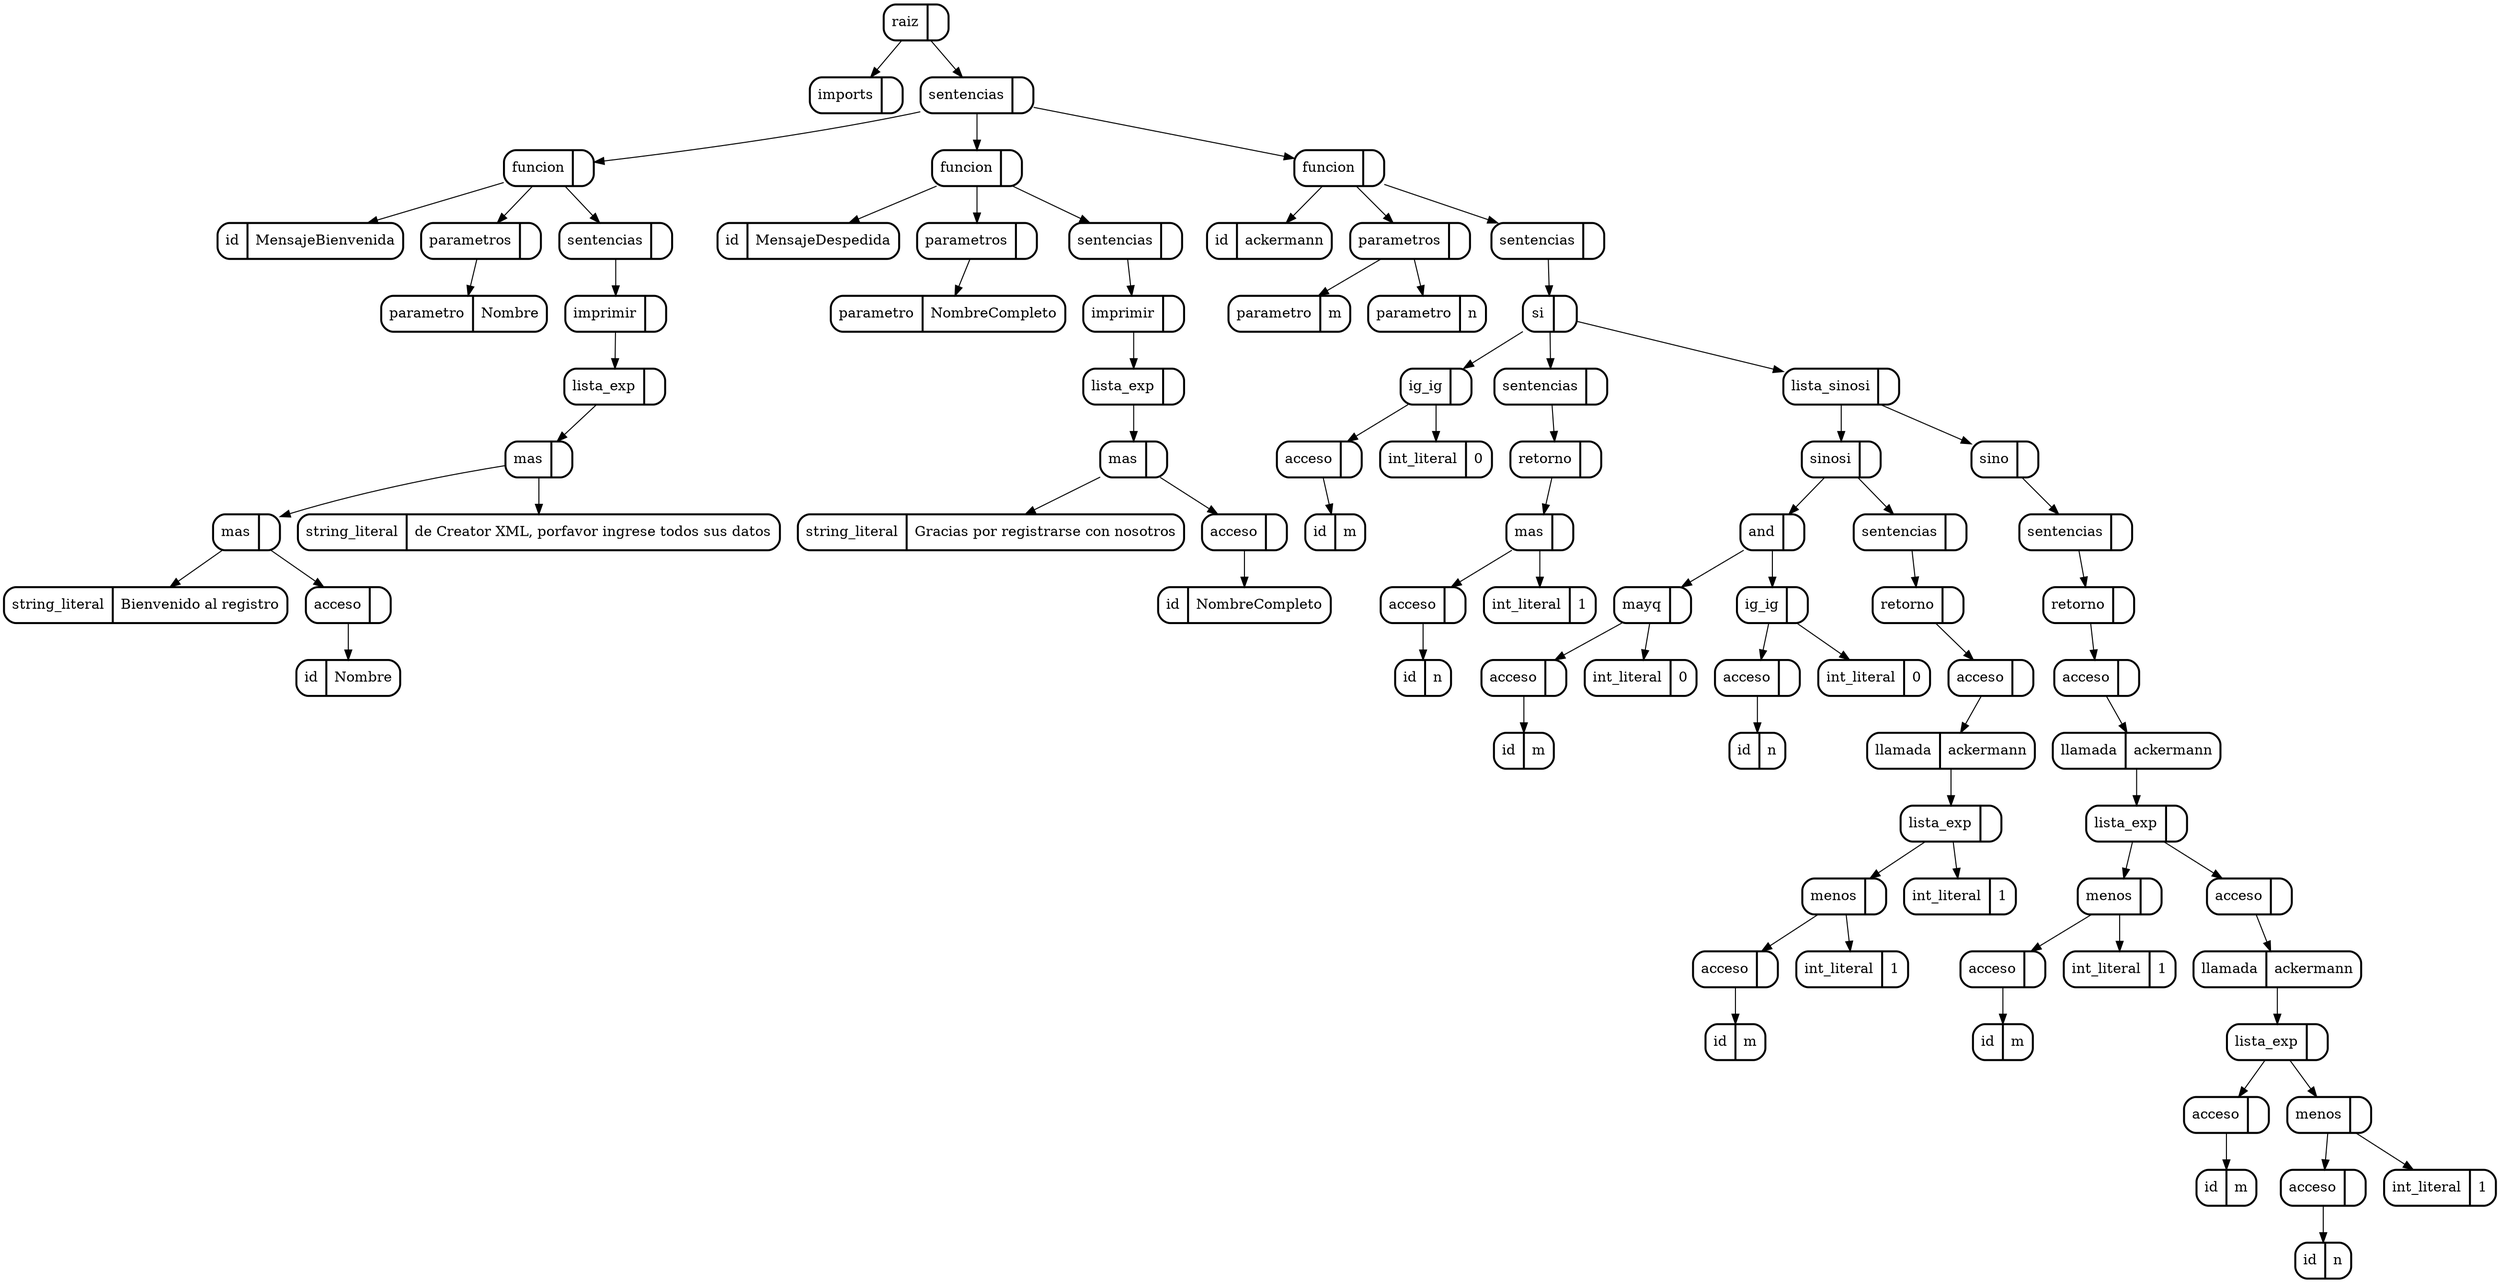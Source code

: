 digraph G {
node[shape=Mrecord]
87[label="raiz | ",style=bold]
1[label="imports | ",style=bold]
{87}->{1}
15[label="sentencias | ",style=bold]
{87}->{15}
13[label="funcion | ",style=bold]
{15}->{13}
14[label="id | MensajeBienvenida",style=bold]
{13}->{14}
2[label="parametros | ",style=bold]
{13}->{2}
3[label="parametro | Nombre",style=bold]
{2}->{3}
12[label="sentencias | ",style=bold]
{13}->{12}
11[label="imprimir | ",style=bold]
{12}->{11}
10[label="lista_exp | ",style=bold]
{11}->{10}
9[label="mas | ",style=bold]
{10}->{9}
7[label="mas | ",style=bold]
{9}->{7}
4[label="string_literal | Bienvenido al registro",style=bold]
{7}->{4}
6[label="acceso | ",style=bold]
{7}->{6}
5[label="id | Nombre",style=bold]
{6}->{5}
8[label="string_literal |  de Creator XML, porfavor ingrese todos sus datos",style=bold]
{9}->{8}
25[label="funcion | ",style=bold]
{15}->{25}
26[label="id | MensajeDespedida",style=bold]
{25}->{26}
16[label="parametros | ",style=bold]
{25}->{16}
17[label="parametro | NombreCompleto",style=bold]
{16}->{17}
24[label="sentencias | ",style=bold]
{25}->{24}
23[label="imprimir | ",style=bold]
{24}->{23}
22[label="lista_exp | ",style=bold]
{23}->{22}
21[label="mas | ",style=bold]
{22}->{21}
18[label="string_literal | Gracias por registrarse con nosotros ",style=bold]
{21}->{18}
20[label="acceso | ",style=bold]
{21}->{20}
19[label="id | NombreCompleto",style=bold]
{20}->{19}
85[label="funcion | ",style=bold]
{15}->{85}
86[label="id | ackermann",style=bold]
{85}->{86}
27[label="parametros | ",style=bold]
{85}->{27}
28[label="parametro | m",style=bold]
{27}->{28}
29[label="parametro | n",style=bold]
{27}->{29}
84[label="sentencias | ",style=bold]
{85}->{84}
83[label="si | ",style=bold]
{84}->{83}
33[label="ig_ig | ",style=bold]
{83}->{33}
31[label="acceso | ",style=bold]
{33}->{31}
30[label="id | m",style=bold]
{31}->{30}
32[label="int_literal | 0",style=bold]
{33}->{32}
39[label="sentencias | ",style=bold]
{83}->{39}
38[label="retorno | ",style=bold]
{39}->{38}
37[label="mas | ",style=bold]
{38}->{37}
35[label="acceso | ",style=bold]
{37}->{35}
34[label="id | n",style=bold]
{35}->{34}
36[label="int_literal | 1",style=bold]
{37}->{36}
61[label="lista_sinosi | ",style=bold]
{83}->{61}
60[label="sinosi | ",style=bold]
{61}->{60}
48[label="and | ",style=bold]
{60}->{48}
43[label="mayq | ",style=bold]
{48}->{43}
41[label="acceso | ",style=bold]
{43}->{41}
40[label="id | m",style=bold]
{41}->{40}
42[label="int_literal | 0",style=bold]
{43}->{42}
47[label="ig_ig | ",style=bold]
{48}->{47}
45[label="acceso | ",style=bold]
{47}->{45}
44[label="id | n",style=bold]
{45}->{44}
46[label="int_literal | 0",style=bold]
{47}->{46}
59[label="sentencias | ",style=bold]
{60}->{59}
58[label="retorno | ",style=bold]
{59}->{58}
57[label="acceso | ",style=bold]
{58}->{57}
56[label="llamada | ackermann",style=bold]
{57}->{56}
54[label="lista_exp | ",style=bold]
{56}->{54}
53[label="menos | ",style=bold]
{54}->{53}
51[label="acceso | ",style=bold]
{53}->{51}
50[label="id | m",style=bold]
{51}->{50}
52[label="int_literal | 1",style=bold]
{53}->{52}
55[label="int_literal | 1",style=bold]
{54}->{55}
82[label="sino | ",style=bold]
{61}->{82}
81[label="sentencias | ",style=bold]
{82}->{81}
80[label="retorno | ",style=bold]
{81}->{80}
79[label="acceso | ",style=bold]
{80}->{79}
78[label="llamada | ackermann",style=bold]
{79}->{78}
67[label="lista_exp | ",style=bold]
{78}->{67}
66[label="menos | ",style=bold]
{67}->{66}
64[label="acceso | ",style=bold]
{66}->{64}
63[label="id | m",style=bold]
{64}->{63}
65[label="int_literal | 1",style=bold]
{66}->{65}
77[label="acceso | ",style=bold]
{67}->{77}
76[label="llamada | ackermann",style=bold]
{77}->{76}
71[label="lista_exp | ",style=bold]
{76}->{71}
70[label="acceso | ",style=bold]
{71}->{70}
69[label="id | m",style=bold]
{70}->{69}
75[label="menos | ",style=bold]
{71}->{75}
73[label="acceso | ",style=bold]
{75}->{73}
72[label="id | n",style=bold]
{73}->{72}
74[label="int_literal | 1",style=bold]
{75}->{74}

}
